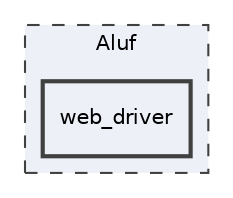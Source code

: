 digraph "C:/Users/user/OneDrive/REPOS/DavidkaBenAvraham/Katia/Aluf/web_driver"
{
 // LATEX_PDF_SIZE
  edge [fontname="Helvetica",fontsize="10",labelfontname="Helvetica",labelfontsize="10"];
  node [fontname="Helvetica",fontsize="10",shape=record];
  compound=true
  subgraph clusterdir_ed9cca3ff638ca45bfb2d6e153ca4178 {
    graph [ bgcolor="#edf0f7", pencolor="grey25", style="filled,dashed,", label="Aluf", fontname="Helvetica", fontsize="10", URL="dir_ed9cca3ff638ca45bfb2d6e153ca4178.html"]
  dir_dc139020b93ca7c726dcff25649e3c58 [shape=box, label="web_driver", style="filled,bold,", fillcolor="#edf0f7", color="grey25", URL="dir_dc139020b93ca7c726dcff25649e3c58.html"];
  }
}
